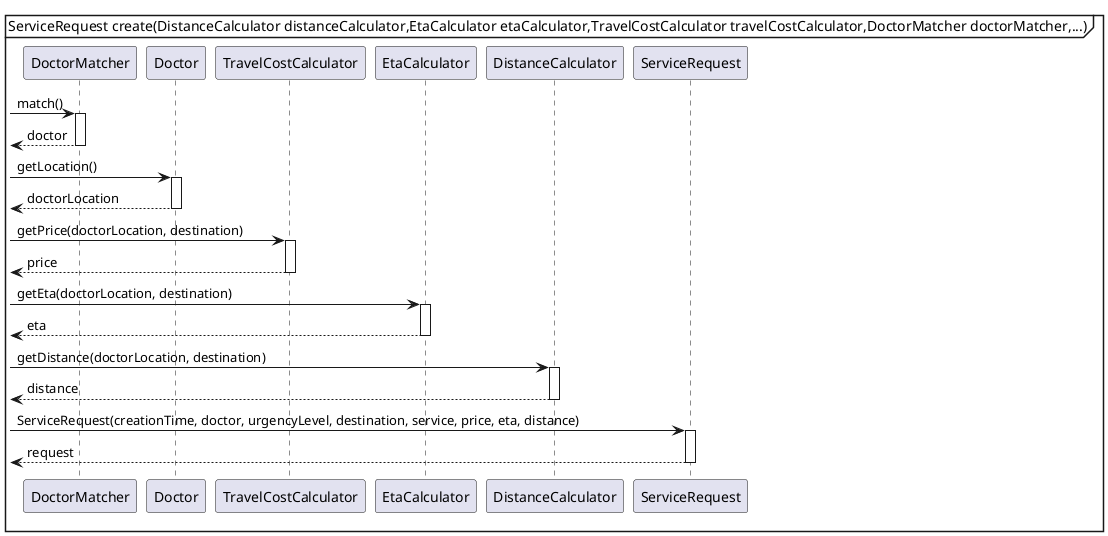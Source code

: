 @startuml
mainframe ServiceRequest create(DistanceCalculator distanceCalculator,EtaCalculator etaCalculator,TravelCostCalculator travelCostCalculator,DoctorMatcher doctorMatcher,...)
    [-> "DoctorMatcher":match()
    activate "DoctorMatcher"
    return doctor

    [-> "Doctor":getLocation()
    activate "Doctor"
    return doctorLocation

    [-> "TravelCostCalculator":getPrice(doctorLocation, destination)
    activate "TravelCostCalculator"
    return price


    [-> "EtaCalculator":getEta(doctorLocation, destination)
        activate "EtaCalculator"
        return eta

    [-> "DistanceCalculator":getDistance(doctorLocation, destination)
        activate "DistanceCalculator"
        return distance

    [-> "ServiceRequest":ServiceRequest(creationTime, doctor, urgencyLevel, destination, service, price, eta, distance)
    activate "ServiceRequest"
    return request

@enduml
